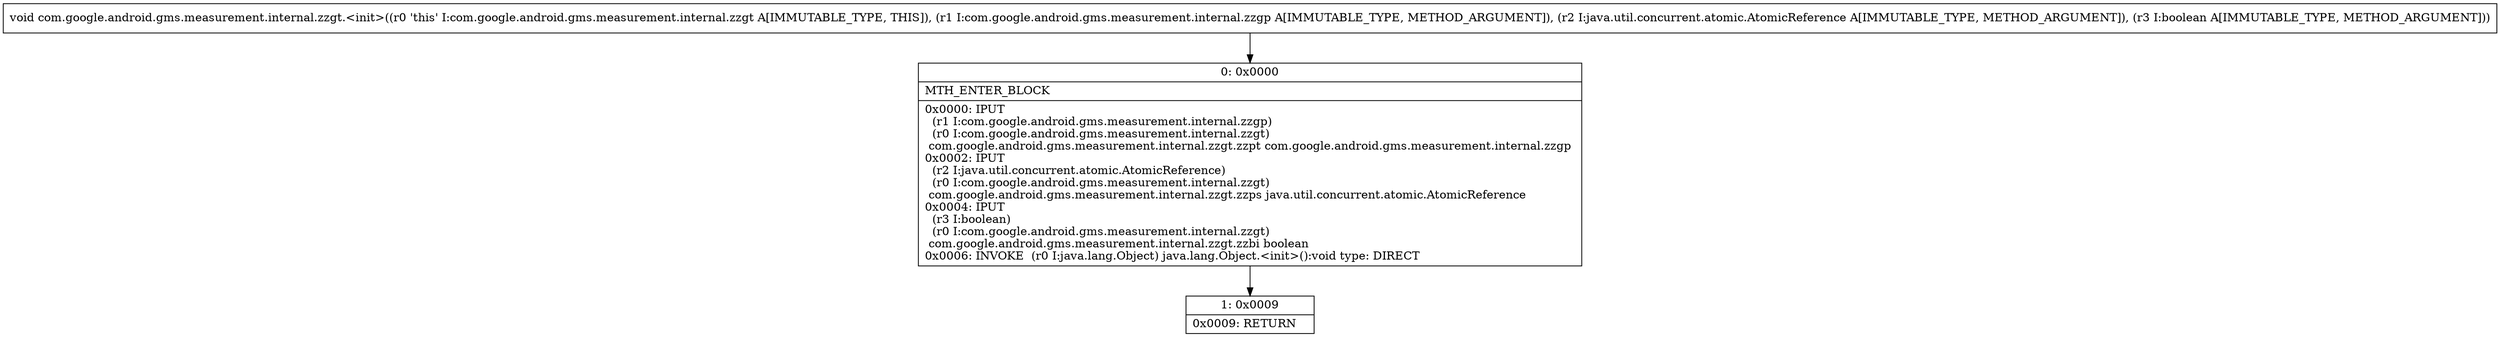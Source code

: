 digraph "CFG forcom.google.android.gms.measurement.internal.zzgt.\<init\>(Lcom\/google\/android\/gms\/measurement\/internal\/zzgp;Ljava\/util\/concurrent\/atomic\/AtomicReference;Z)V" {
Node_0 [shape=record,label="{0\:\ 0x0000|MTH_ENTER_BLOCK\l|0x0000: IPUT  \l  (r1 I:com.google.android.gms.measurement.internal.zzgp)\l  (r0 I:com.google.android.gms.measurement.internal.zzgt)\l com.google.android.gms.measurement.internal.zzgt.zzpt com.google.android.gms.measurement.internal.zzgp \l0x0002: IPUT  \l  (r2 I:java.util.concurrent.atomic.AtomicReference)\l  (r0 I:com.google.android.gms.measurement.internal.zzgt)\l com.google.android.gms.measurement.internal.zzgt.zzps java.util.concurrent.atomic.AtomicReference \l0x0004: IPUT  \l  (r3 I:boolean)\l  (r0 I:com.google.android.gms.measurement.internal.zzgt)\l com.google.android.gms.measurement.internal.zzgt.zzbi boolean \l0x0006: INVOKE  (r0 I:java.lang.Object) java.lang.Object.\<init\>():void type: DIRECT \l}"];
Node_1 [shape=record,label="{1\:\ 0x0009|0x0009: RETURN   \l}"];
MethodNode[shape=record,label="{void com.google.android.gms.measurement.internal.zzgt.\<init\>((r0 'this' I:com.google.android.gms.measurement.internal.zzgt A[IMMUTABLE_TYPE, THIS]), (r1 I:com.google.android.gms.measurement.internal.zzgp A[IMMUTABLE_TYPE, METHOD_ARGUMENT]), (r2 I:java.util.concurrent.atomic.AtomicReference A[IMMUTABLE_TYPE, METHOD_ARGUMENT]), (r3 I:boolean A[IMMUTABLE_TYPE, METHOD_ARGUMENT])) }"];
MethodNode -> Node_0;
Node_0 -> Node_1;
}


